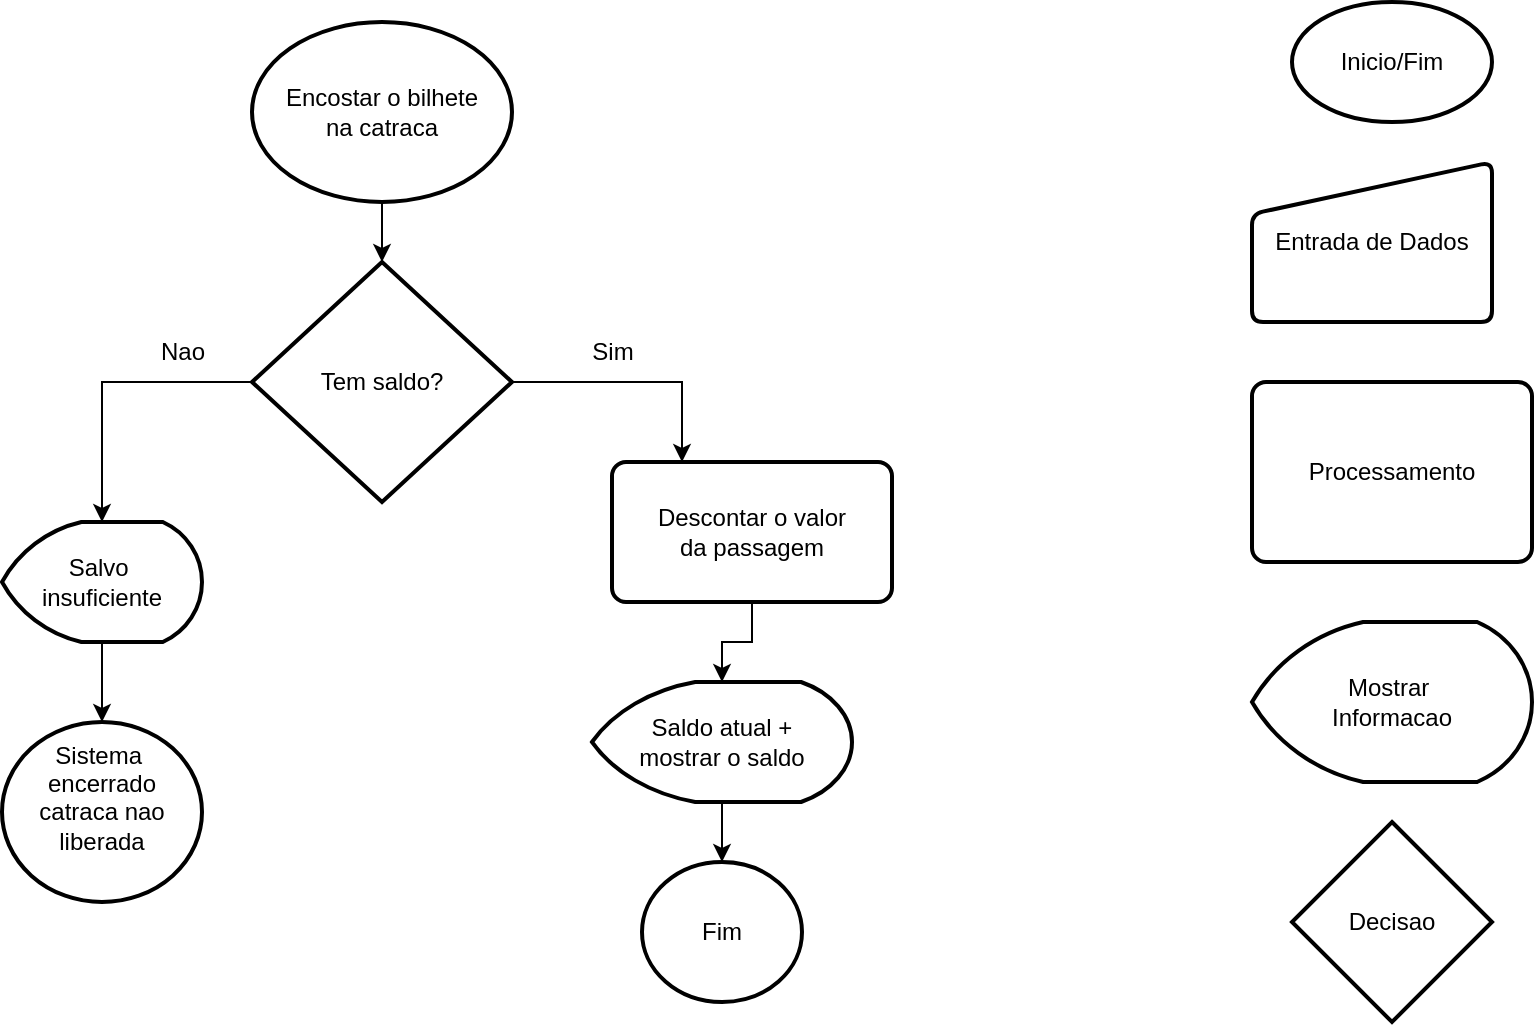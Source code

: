 <mxfile version="26.0.11" pages="8">
  <diagram name="Página-1" id="wPbqWuxjHs4o1zyo2OOi">
    <mxGraphModel dx="1050" dy="505" grid="1" gridSize="10" guides="1" tooltips="1" connect="1" arrows="1" fold="1" page="1" pageScale="1" pageWidth="827" pageHeight="1169" math="0" shadow="0">
      <root>
        <mxCell id="0" />
        <mxCell id="1" parent="0" />
        <mxCell id="4NkFLatkgoF2oea7ffIl-1" value="Inicio/Fim" style="strokeWidth=2;html=1;shape=mxgraph.flowchart.start_1;whiteSpace=wrap;" vertex="1" parent="1">
          <mxGeometry x="670" y="20" width="100" height="60" as="geometry" />
        </mxCell>
        <mxCell id="4NkFLatkgoF2oea7ffIl-2" value="Entrada de Dados" style="html=1;strokeWidth=2;shape=manualInput;whiteSpace=wrap;rounded=1;size=26;arcSize=11;" vertex="1" parent="1">
          <mxGeometry x="650" y="100" width="120" height="80" as="geometry" />
        </mxCell>
        <mxCell id="4NkFLatkgoF2oea7ffIl-3" value="Processamento" style="rounded=1;whiteSpace=wrap;html=1;absoluteArcSize=1;arcSize=14;strokeWidth=2;" vertex="1" parent="1">
          <mxGeometry x="650" y="210" width="140" height="90" as="geometry" />
        </mxCell>
        <mxCell id="4NkFLatkgoF2oea7ffIl-4" value="Mostrar&amp;nbsp;&lt;br&gt;Informacao" style="strokeWidth=2;html=1;shape=mxgraph.flowchart.display;whiteSpace=wrap;" vertex="1" parent="1">
          <mxGeometry x="650" y="330" width="140" height="80" as="geometry" />
        </mxCell>
        <mxCell id="4NkFLatkgoF2oea7ffIl-5" value="Decisao" style="strokeWidth=2;html=1;shape=mxgraph.flowchart.decision;whiteSpace=wrap;" vertex="1" parent="1">
          <mxGeometry x="670" y="430" width="100" height="100" as="geometry" />
        </mxCell>
        <mxCell id="4NkFLatkgoF2oea7ffIl-8" value="" style="edgeStyle=orthogonalEdgeStyle;rounded=0;orthogonalLoop=1;jettySize=auto;html=1;" edge="1" parent="1" source="4NkFLatkgoF2oea7ffIl-6" target="4NkFLatkgoF2oea7ffIl-7">
          <mxGeometry relative="1" as="geometry" />
        </mxCell>
        <mxCell id="4NkFLatkgoF2oea7ffIl-6" value="Encostar o bilhete&lt;br&gt;na catraca" style="strokeWidth=2;html=1;shape=mxgraph.flowchart.start_1;whiteSpace=wrap;" vertex="1" parent="1">
          <mxGeometry x="150" y="30" width="130" height="90" as="geometry" />
        </mxCell>
        <mxCell id="4NkFLatkgoF2oea7ffIl-12" value="" style="edgeStyle=orthogonalEdgeStyle;rounded=0;orthogonalLoop=1;jettySize=auto;html=1;" edge="1" parent="1" source="4NkFLatkgoF2oea7ffIl-7" target="4NkFLatkgoF2oea7ffIl-11">
          <mxGeometry relative="1" as="geometry" />
        </mxCell>
        <mxCell id="4NkFLatkgoF2oea7ffIl-20" value="" style="edgeStyle=orthogonalEdgeStyle;rounded=0;orthogonalLoop=1;jettySize=auto;html=1;entryX=0.25;entryY=0;entryDx=0;entryDy=0;" edge="1" parent="1" source="4NkFLatkgoF2oea7ffIl-7" target="4NkFLatkgoF2oea7ffIl-14">
          <mxGeometry relative="1" as="geometry">
            <mxPoint x="360" y="210" as="targetPoint" />
          </mxGeometry>
        </mxCell>
        <mxCell id="4NkFLatkgoF2oea7ffIl-7" value="Tem saldo?" style="strokeWidth=2;html=1;shape=mxgraph.flowchart.decision;whiteSpace=wrap;" vertex="1" parent="1">
          <mxGeometry x="150" y="150" width="130" height="120" as="geometry" />
        </mxCell>
        <mxCell id="4NkFLatkgoF2oea7ffIl-9" value="Sim" style="text;html=1;align=center;verticalAlign=middle;resizable=0;points=[];autosize=1;strokeColor=none;fillColor=none;" vertex="1" parent="1">
          <mxGeometry x="310" y="180" width="40" height="30" as="geometry" />
        </mxCell>
        <mxCell id="4NkFLatkgoF2oea7ffIl-10" value="Nao" style="text;html=1;align=center;verticalAlign=middle;resizable=0;points=[];autosize=1;strokeColor=none;fillColor=none;" vertex="1" parent="1">
          <mxGeometry x="90" y="180" width="50" height="30" as="geometry" />
        </mxCell>
        <mxCell id="hV-JdpFL3h3WL0cQhhzN-4" value="" style="edgeStyle=orthogonalEdgeStyle;rounded=0;orthogonalLoop=1;jettySize=auto;html=1;" edge="1" parent="1" source="4NkFLatkgoF2oea7ffIl-11" target="4NkFLatkgoF2oea7ffIl-13">
          <mxGeometry relative="1" as="geometry" />
        </mxCell>
        <mxCell id="4NkFLatkgoF2oea7ffIl-11" value="Salvo&amp;nbsp;&lt;br&gt;insuficiente" style="strokeWidth=2;html=1;shape=mxgraph.flowchart.display;whiteSpace=wrap;" vertex="1" parent="1">
          <mxGeometry x="25" y="280" width="100" height="60" as="geometry" />
        </mxCell>
        <mxCell id="4NkFLatkgoF2oea7ffIl-13" value="Sistema&amp;nbsp;&lt;br&gt;encerrado&lt;br&gt;catraca nao&lt;br&gt;liberada&lt;div&gt;&lt;br&gt;&lt;/div&gt;" style="strokeWidth=2;html=1;shape=mxgraph.flowchart.start_1;whiteSpace=wrap;" vertex="1" parent="1">
          <mxGeometry x="25" y="380" width="100" height="90" as="geometry" />
        </mxCell>
        <mxCell id="hV-JdpFL3h3WL0cQhhzN-2" value="" style="edgeStyle=orthogonalEdgeStyle;rounded=0;orthogonalLoop=1;jettySize=auto;html=1;" edge="1" parent="1" source="4NkFLatkgoF2oea7ffIl-14" target="4NkFLatkgoF2oea7ffIl-15">
          <mxGeometry relative="1" as="geometry" />
        </mxCell>
        <mxCell id="4NkFLatkgoF2oea7ffIl-14" value="Descontar o valor&lt;br&gt;da passagem" style="rounded=1;whiteSpace=wrap;html=1;absoluteArcSize=1;arcSize=14;strokeWidth=2;" vertex="1" parent="1">
          <mxGeometry x="330" y="250" width="140" height="70" as="geometry" />
        </mxCell>
        <mxCell id="hV-JdpFL3h3WL0cQhhzN-3" value="" style="edgeStyle=orthogonalEdgeStyle;rounded=0;orthogonalLoop=1;jettySize=auto;html=1;" edge="1" parent="1" source="4NkFLatkgoF2oea7ffIl-15" target="hV-JdpFL3h3WL0cQhhzN-1">
          <mxGeometry relative="1" as="geometry" />
        </mxCell>
        <mxCell id="4NkFLatkgoF2oea7ffIl-15" value="Saldo atual +&lt;br&gt;mostrar o saldo" style="strokeWidth=2;html=1;shape=mxgraph.flowchart.display;whiteSpace=wrap;" vertex="1" parent="1">
          <mxGeometry x="320" y="360" width="130" height="60" as="geometry" />
        </mxCell>
        <mxCell id="hV-JdpFL3h3WL0cQhhzN-1" value="Fim" style="strokeWidth=2;html=1;shape=mxgraph.flowchart.start_2;whiteSpace=wrap;" vertex="1" parent="1">
          <mxGeometry x="345" y="450" width="80" height="70" as="geometry" />
        </mxCell>
      </root>
    </mxGraphModel>
  </diagram>
  <diagram id="L8Ar_uqMpP9CforqNBy3" name="Página-2">
    <mxGraphModel dx="1050" dy="505" grid="1" gridSize="10" guides="1" tooltips="1" connect="1" arrows="1" fold="1" page="1" pageScale="1" pageWidth="827" pageHeight="1169" math="0" shadow="0">
      <root>
        <mxCell id="0" />
        <mxCell id="1" parent="0" />
        <mxCell id="jvnLOY_vbYM2R2xlQq3p-5" value="" style="edgeStyle=orthogonalEdgeStyle;rounded=0;orthogonalLoop=1;jettySize=auto;html=1;entryX=0.607;entryY=0.06;entryDx=0;entryDy=0;entryPerimeter=0;" edge="1" parent="1" source="HUEc0J28Nawr636oSUOV-1" target="jvnLOY_vbYM2R2xlQq3p-2">
          <mxGeometry relative="1" as="geometry" />
        </mxCell>
        <mxCell id="HUEc0J28Nawr636oSUOV-1" value="Inicio" style="strokeWidth=2;html=1;shape=mxgraph.flowchart.start_2;whiteSpace=wrap;" vertex="1" parent="1">
          <mxGeometry x="260" y="20" width="70" height="70" as="geometry" />
        </mxCell>
        <mxCell id="jvnLOY_vbYM2R2xlQq3p-14" value="" style="edgeStyle=orthogonalEdgeStyle;rounded=0;orthogonalLoop=1;jettySize=auto;html=1;" edge="1" parent="1" source="jvnLOY_vbYM2R2xlQq3p-1" target="jvnLOY_vbYM2R2xlQq3p-3">
          <mxGeometry relative="1" as="geometry" />
        </mxCell>
        <mxCell id="jvnLOY_vbYM2R2xlQq3p-1" value="n1" style="html=1;strokeWidth=2;shape=manualInput;whiteSpace=wrap;rounded=1;size=26;arcSize=11;" vertex="1" parent="1">
          <mxGeometry x="240" y="220" width="100" height="60" as="geometry" />
        </mxCell>
        <mxCell id="jvnLOY_vbYM2R2xlQq3p-9" value="" style="edgeStyle=orthogonalEdgeStyle;rounded=0;orthogonalLoop=1;jettySize=auto;html=1;" edge="1" parent="1" source="jvnLOY_vbYM2R2xlQq3p-2" target="jvnLOY_vbYM2R2xlQq3p-1">
          <mxGeometry relative="1" as="geometry" />
        </mxCell>
        <mxCell id="jvnLOY_vbYM2R2xlQq3p-2" value="Qual a primeira&lt;br&gt;nota?" style="strokeWidth=2;html=1;shape=mxgraph.flowchart.display;whiteSpace=wrap;" vertex="1" parent="1">
          <mxGeometry x="230" y="120" width="120" height="70" as="geometry" />
        </mxCell>
        <mxCell id="jvnLOY_vbYM2R2xlQq3p-15" value="" style="edgeStyle=orthogonalEdgeStyle;rounded=0;orthogonalLoop=1;jettySize=auto;html=1;" edge="1" parent="1" source="jvnLOY_vbYM2R2xlQq3p-3" target="jvnLOY_vbYM2R2xlQq3p-7">
          <mxGeometry relative="1" as="geometry" />
        </mxCell>
        <mxCell id="jvnLOY_vbYM2R2xlQq3p-3" value="Qual a segunda&lt;br&gt;nota?" style="strokeWidth=2;html=1;shape=mxgraph.flowchart.display;whiteSpace=wrap;" vertex="1" parent="1">
          <mxGeometry x="230" y="320" width="100" height="60" as="geometry" />
        </mxCell>
        <mxCell id="jvnLOY_vbYM2R2xlQq3p-17" value="" style="edgeStyle=orthogonalEdgeStyle;rounded=0;orthogonalLoop=1;jettySize=auto;html=1;" edge="1" parent="1" source="jvnLOY_vbYM2R2xlQq3p-4" target="jvnLOY_vbYM2R2xlQq3p-8">
          <mxGeometry relative="1" as="geometry" />
        </mxCell>
        <mxCell id="jvnLOY_vbYM2R2xlQq3p-4" value="Qual a terceira&lt;br&gt;nota?" style="strokeWidth=2;html=1;shape=mxgraph.flowchart.display;whiteSpace=wrap;" vertex="1" parent="1">
          <mxGeometry x="230" y="520" width="100" height="60" as="geometry" />
        </mxCell>
        <mxCell id="jvnLOY_vbYM2R2xlQq3p-16" value="" style="edgeStyle=orthogonalEdgeStyle;rounded=0;orthogonalLoop=1;jettySize=auto;html=1;" edge="1" parent="1" source="jvnLOY_vbYM2R2xlQq3p-7" target="jvnLOY_vbYM2R2xlQq3p-4">
          <mxGeometry relative="1" as="geometry" />
        </mxCell>
        <mxCell id="jvnLOY_vbYM2R2xlQq3p-7" value="n2" style="html=1;strokeWidth=2;shape=manualInput;whiteSpace=wrap;rounded=1;size=26;arcSize=11;" vertex="1" parent="1">
          <mxGeometry x="230" y="410" width="100" height="60" as="geometry" />
        </mxCell>
        <mxCell id="jvnLOY_vbYM2R2xlQq3p-8" value="n3" style="html=1;strokeWidth=2;shape=manualInput;whiteSpace=wrap;rounded=1;size=26;arcSize=11;" vertex="1" parent="1">
          <mxGeometry x="230" y="620" width="100" height="60" as="geometry" />
        </mxCell>
        <mxCell id="jvnLOY_vbYM2R2xlQq3p-23" value="" style="edgeStyle=orthogonalEdgeStyle;rounded=0;orthogonalLoop=1;jettySize=auto;html=1;" edge="1" parent="1" source="jvnLOY_vbYM2R2xlQq3p-18" target="jvnLOY_vbYM2R2xlQq3p-19">
          <mxGeometry relative="1" as="geometry">
            <Array as="points">
              <mxPoint x="280" y="750" />
              <mxPoint x="280" y="750" />
            </Array>
          </mxGeometry>
        </mxCell>
        <mxCell id="jvnLOY_vbYM2R2xlQq3p-18" value="" style="rounded=0;whiteSpace=wrap;html=1;fillColor=none;" vertex="1" parent="1">
          <mxGeometry x="185" y="10" width="225" height="720" as="geometry" />
        </mxCell>
        <mxCell id="jvnLOY_vbYM2R2xlQq3p-24" value="" style="edgeStyle=orthogonalEdgeStyle;rounded=0;orthogonalLoop=1;jettySize=auto;html=1;" edge="1" parent="1" source="jvnLOY_vbYM2R2xlQq3p-19" target="jvnLOY_vbYM2R2xlQq3p-22">
          <mxGeometry relative="1" as="geometry" />
        </mxCell>
        <mxCell id="jvnLOY_vbYM2R2xlQq3p-19" value="media = (n1&amp;nbsp; + n2 + n1) / 3" style="rounded=1;whiteSpace=wrap;html=1;absoluteArcSize=1;arcSize=14;strokeWidth=2;" vertex="1" parent="1">
          <mxGeometry x="192.5" y="790" width="175" height="70" as="geometry" />
        </mxCell>
        <mxCell id="jvnLOY_vbYM2R2xlQq3p-21" value="Entrada" style="text;html=1;align=center;verticalAlign=middle;resizable=0;points=[];autosize=1;strokeColor=none;fillColor=none;" vertex="1" parent="1">
          <mxGeometry x="344" y="700" width="70" height="30" as="geometry" />
        </mxCell>
        <mxCell id="jvnLOY_vbYM2R2xlQq3p-27" style="edgeStyle=orthogonalEdgeStyle;rounded=0;orthogonalLoop=1;jettySize=auto;html=1;" edge="1" parent="1" source="jvnLOY_vbYM2R2xlQq3p-22" target="jvnLOY_vbYM2R2xlQq3p-25">
          <mxGeometry relative="1" as="geometry" />
        </mxCell>
        <mxCell id="jvnLOY_vbYM2R2xlQq3p-22" value="media &amp;gt; 6" style="strokeWidth=2;html=1;shape=mxgraph.flowchart.decision;whiteSpace=wrap;" vertex="1" parent="1">
          <mxGeometry x="230" y="900" width="100" height="100" as="geometry" />
        </mxCell>
        <mxCell id="jvnLOY_vbYM2R2xlQq3p-25" value="Foi aprovado" style="strokeWidth=2;html=1;shape=mxgraph.flowchart.display;whiteSpace=wrap;" vertex="1" parent="1">
          <mxGeometry x="50" y="1030" width="100" height="60" as="geometry" />
        </mxCell>
        <mxCell id="jvnLOY_vbYM2R2xlQq3p-26" value="Foi reprovado" style="strokeWidth=2;html=1;shape=mxgraph.flowchart.display;whiteSpace=wrap;" vertex="1" parent="1">
          <mxGeometry x="400" y="1030" width="100" height="60" as="geometry" />
        </mxCell>
        <mxCell id="jvnLOY_vbYM2R2xlQq3p-28" style="edgeStyle=orthogonalEdgeStyle;rounded=0;orthogonalLoop=1;jettySize=auto;html=1;entryX=0.596;entryY=0.063;entryDx=0;entryDy=0;entryPerimeter=0;" edge="1" parent="1" source="jvnLOY_vbYM2R2xlQq3p-22" target="jvnLOY_vbYM2R2xlQq3p-26">
          <mxGeometry relative="1" as="geometry" />
        </mxCell>
        <mxCell id="jvnLOY_vbYM2R2xlQq3p-29" value="Sim" style="text;html=1;align=center;verticalAlign=middle;resizable=0;points=[];autosize=1;strokeColor=none;fillColor=none;" vertex="1" parent="1">
          <mxGeometry x="130" y="918" width="40" height="30" as="geometry" />
        </mxCell>
        <mxCell id="jvnLOY_vbYM2R2xlQq3p-30" value="Nao" style="text;html=1;align=center;verticalAlign=middle;resizable=0;points=[];autosize=1;strokeColor=none;fillColor=none;" vertex="1" parent="1">
          <mxGeometry x="367.5" y="918" width="50" height="30" as="geometry" />
        </mxCell>
        <mxCell id="jvnLOY_vbYM2R2xlQq3p-31" value="Sistema&amp;nbsp;&lt;br&gt;encerra" style="strokeWidth=2;html=1;shape=mxgraph.flowchart.start_2;whiteSpace=wrap;" vertex="1" parent="1">
          <mxGeometry x="250" y="1090" width="60" height="70" as="geometry" />
        </mxCell>
        <mxCell id="jvnLOY_vbYM2R2xlQq3p-33" style="edgeStyle=orthogonalEdgeStyle;rounded=0;orthogonalLoop=1;jettySize=auto;html=1;entryX=0;entryY=0.5;entryDx=0;entryDy=0;entryPerimeter=0;" edge="1" parent="1" source="jvnLOY_vbYM2R2xlQq3p-25" target="jvnLOY_vbYM2R2xlQq3p-31">
          <mxGeometry relative="1" as="geometry">
            <Array as="points">
              <mxPoint x="100" y="1125" />
            </Array>
          </mxGeometry>
        </mxCell>
        <mxCell id="jvnLOY_vbYM2R2xlQq3p-34" style="edgeStyle=orthogonalEdgeStyle;rounded=0;orthogonalLoop=1;jettySize=auto;html=1;entryX=1;entryY=0.5;entryDx=0;entryDy=0;entryPerimeter=0;" edge="1" parent="1" source="jvnLOY_vbYM2R2xlQq3p-26" target="jvnLOY_vbYM2R2xlQq3p-31">
          <mxGeometry relative="1" as="geometry">
            <Array as="points">
              <mxPoint x="460" y="1125" />
            </Array>
          </mxGeometry>
        </mxCell>
        <mxCell id="jvnLOY_vbYM2R2xlQq3p-35" value="" style="rounded=0;whiteSpace=wrap;html=1;fillColor=none;fontColor=#ffffff;strokeColor=#3700CC;dashed=1;" vertex="1" parent="1">
          <mxGeometry x="120" y="770" width="310" height="250" as="geometry" />
        </mxCell>
        <mxCell id="jvnLOY_vbYM2R2xlQq3p-36" value="Processamento" style="text;html=1;align=center;verticalAlign=middle;resizable=0;points=[];autosize=1;strokeColor=none;fillColor=none;" vertex="1" parent="1">
          <mxGeometry x="324" y="990" width="110" height="30" as="geometry" />
        </mxCell>
        <mxCell id="jvnLOY_vbYM2R2xlQq3p-37" value="" style="rounded=0;whiteSpace=wrap;html=1;fillColor=none;dashed=1;dashPattern=12 12;" vertex="1" parent="1">
          <mxGeometry x="10" y="1020" width="570" height="210" as="geometry" />
        </mxCell>
        <mxCell id="jvnLOY_vbYM2R2xlQq3p-39" value="Saida" style="text;html=1;align=center;verticalAlign=middle;resizable=0;points=[];autosize=1;strokeColor=none;fillColor=none;" vertex="1" parent="1">
          <mxGeometry x="520" y="1188" width="50" height="30" as="geometry" />
        </mxCell>
      </root>
    </mxGraphModel>
  </diagram>
  <diagram id="PdBsidQupcW4t0NVvoCs" name="Exercicio1-Retangulo">
    <mxGraphModel dx="1050" dy="505" grid="1" gridSize="10" guides="1" tooltips="1" connect="1" arrows="1" fold="1" page="1" pageScale="1" pageWidth="827" pageHeight="1169" math="0" shadow="0">
      <root>
        <mxCell id="0" />
        <mxCell id="1" parent="0" />
        <mxCell id="Pgixi6OoNrRlebEIAXSq-1" value="" style="edgeStyle=orthogonalEdgeStyle;rounded=0;orthogonalLoop=1;jettySize=auto;html=1;" edge="1" parent="1" source="cnlkbYlfklqTnn-p8EWs-1" target="3qV0_iEspJynMDeLYvIC-1">
          <mxGeometry relative="1" as="geometry" />
        </mxCell>
        <mxCell id="cnlkbYlfklqTnn-p8EWs-1" value="Inicio" style="strokeWidth=2;html=1;shape=mxgraph.flowchart.start_2;whiteSpace=wrap;" vertex="1" parent="1">
          <mxGeometry x="290" y="10" width="70" height="70" as="geometry" />
        </mxCell>
        <mxCell id="Pgixi6OoNrRlebEIAXSq-2" value="" style="edgeStyle=orthogonalEdgeStyle;rounded=0;orthogonalLoop=1;jettySize=auto;html=1;" edge="1" parent="1" source="3qV0_iEspJynMDeLYvIC-1" target="5dbsNz7SpcpKaR3IteIF-1">
          <mxGeometry relative="1" as="geometry" />
        </mxCell>
        <mxCell id="3qV0_iEspJynMDeLYvIC-1" value="Qual a largura&lt;br&gt;do terreno?" style="strokeWidth=2;html=1;shape=mxgraph.flowchart.display;whiteSpace=wrap;" vertex="1" parent="1">
          <mxGeometry x="260" y="120" width="130" height="60" as="geometry" />
        </mxCell>
        <mxCell id="Pgixi6OoNrRlebEIAXSq-3" value="" style="edgeStyle=orthogonalEdgeStyle;rounded=0;orthogonalLoop=1;jettySize=auto;html=1;" edge="1" parent="1" source="5dbsNz7SpcpKaR3IteIF-1" target="zf22RsGMJ8TBPqoc8z2X-1">
          <mxGeometry relative="1" as="geometry">
            <Array as="points">
              <mxPoint x="330" y="310" />
              <mxPoint x="330" y="310" />
            </Array>
          </mxGeometry>
        </mxCell>
        <mxCell id="5dbsNz7SpcpKaR3IteIF-1" value="largura" style="html=1;strokeWidth=2;shape=manualInput;whiteSpace=wrap;rounded=1;size=26;arcSize=11;" vertex="1" parent="1">
          <mxGeometry x="275" y="220" width="100" height="60" as="geometry" />
        </mxCell>
        <mxCell id="Pgixi6OoNrRlebEIAXSq-4" value="" style="edgeStyle=orthogonalEdgeStyle;rounded=0;orthogonalLoop=1;jettySize=auto;html=1;" edge="1" parent="1" source="zf22RsGMJ8TBPqoc8z2X-1" target="zf22RsGMJ8TBPqoc8z2X-2">
          <mxGeometry relative="1" as="geometry" />
        </mxCell>
        <mxCell id="zf22RsGMJ8TBPqoc8z2X-1" value="Qual a comprimento&lt;br&gt;do terreno?" style="strokeWidth=2;html=1;shape=mxgraph.flowchart.display;whiteSpace=wrap;" vertex="1" parent="1">
          <mxGeometry x="260" y="320" width="130" height="60" as="geometry" />
        </mxCell>
        <mxCell id="Pgixi6OoNrRlebEIAXSq-5" value="" style="edgeStyle=orthogonalEdgeStyle;rounded=0;orthogonalLoop=1;jettySize=auto;html=1;" edge="1" parent="1" source="zf22RsGMJ8TBPqoc8z2X-2" target="A3aLAHWIlkc-f0rtexO7-1">
          <mxGeometry relative="1" as="geometry" />
        </mxCell>
        <mxCell id="zf22RsGMJ8TBPqoc8z2X-2" value="comprimento" style="html=1;strokeWidth=2;shape=manualInput;whiteSpace=wrap;rounded=1;size=26;arcSize=11;" vertex="1" parent="1">
          <mxGeometry x="275" y="410" width="100" height="60" as="geometry" />
        </mxCell>
        <mxCell id="Pgixi6OoNrRlebEIAXSq-6" value="" style="edgeStyle=orthogonalEdgeStyle;rounded=0;orthogonalLoop=1;jettySize=auto;html=1;" edge="1" parent="1" source="A3aLAHWIlkc-f0rtexO7-1" target="lKNz607D_D9hZCB6AbGe-1">
          <mxGeometry relative="1" as="geometry">
            <Array as="points">
              <mxPoint x="325" y="660" />
              <mxPoint x="325" y="660" />
            </Array>
          </mxGeometry>
        </mxCell>
        <mxCell id="A3aLAHWIlkc-f0rtexO7-1" value="area do terreno = largura * comprimento" style="rounded=1;whiteSpace=wrap;html=1;absoluteArcSize=1;arcSize=14;strokeWidth=2;" vertex="1" parent="1">
          <mxGeometry x="217.5" y="520" width="215" height="100" as="geometry" />
        </mxCell>
        <mxCell id="Pgixi6OoNrRlebEIAXSq-7" value="" style="edgeStyle=orthogonalEdgeStyle;rounded=0;orthogonalLoop=1;jettySize=auto;html=1;" edge="1" parent="1" source="lKNz607D_D9hZCB6AbGe-1" target="fHJKj2kxv6kww0OKX5-J-1">
          <mxGeometry relative="1" as="geometry">
            <Array as="points">
              <mxPoint x="325" y="780" />
              <mxPoint x="325" y="780" />
            </Array>
          </mxGeometry>
        </mxCell>
        <mxCell id="lKNz607D_D9hZCB6AbGe-1" value="area do terreno" style="strokeWidth=2;html=1;shape=mxgraph.flowchart.display;whiteSpace=wrap;" vertex="1" parent="1">
          <mxGeometry x="260" y="670" width="130" height="80" as="geometry" />
        </mxCell>
        <mxCell id="fHJKj2kxv6kww0OKX5-J-1" value="Sistema&lt;br&gt;encerra" style="strokeWidth=2;html=1;shape=mxgraph.flowchart.start_2;whiteSpace=wrap;" vertex="1" parent="1">
          <mxGeometry x="290" y="790" width="80" height="70" as="geometry" />
        </mxCell>
      </root>
    </mxGraphModel>
  </diagram>
  <diagram id="BUoeNUcVT0eSFCUWSOWH" name="Exercicio2-IdadeDias">
    <mxGraphModel dx="1050" dy="505" grid="1" gridSize="10" guides="1" tooltips="1" connect="1" arrows="1" fold="1" page="1" pageScale="1" pageWidth="827" pageHeight="1169" math="0" shadow="0">
      <root>
        <mxCell id="0" />
        <mxCell id="1" parent="0" />
        <mxCell id="xt0E6pduPfJv0PuoVU66-2" value="" style="edgeStyle=orthogonalEdgeStyle;rounded=0;orthogonalLoop=1;jettySize=auto;html=1;" edge="1" parent="1" source="p6b-Yi9hyY54ggk10Sgt-1" target="WMOrZwqoMXkHlz8qo3DY-1">
          <mxGeometry relative="1" as="geometry" />
        </mxCell>
        <mxCell id="p6b-Yi9hyY54ggk10Sgt-1" value="Inicio" style="strokeWidth=2;html=1;shape=mxgraph.flowchart.start_2;whiteSpace=wrap;" vertex="1" parent="1">
          <mxGeometry x="290" y="10" width="70" height="70" as="geometry" />
        </mxCell>
        <mxCell id="OaM87UFpiDYUxkJL1nRx-1" value="Sistema&lt;br&gt;encerra" style="strokeWidth=2;html=1;shape=mxgraph.flowchart.start_2;whiteSpace=wrap;" vertex="1" parent="1">
          <mxGeometry x="285" y="620" width="80" height="70" as="geometry" />
        </mxCell>
        <mxCell id="xt0E6pduPfJv0PuoVU66-3" value="" style="edgeStyle=orthogonalEdgeStyle;rounded=0;orthogonalLoop=1;jettySize=auto;html=1;" edge="1" parent="1" source="WMOrZwqoMXkHlz8qo3DY-1" target="P_gIsNI3iI9SG3yy5HjH-1">
          <mxGeometry relative="1" as="geometry" />
        </mxCell>
        <mxCell id="WMOrZwqoMXkHlz8qo3DY-1" value="Qual sua idade?" style="strokeWidth=2;html=1;shape=mxgraph.flowchart.display;whiteSpace=wrap;" vertex="1" parent="1">
          <mxGeometry x="260" y="120" width="130" height="60" as="geometry" />
        </mxCell>
        <mxCell id="xt0E6pduPfJv0PuoVU66-4" value="" style="edgeStyle=orthogonalEdgeStyle;rounded=0;orthogonalLoop=1;jettySize=auto;html=1;" edge="1" parent="1" source="P_gIsNI3iI9SG3yy5HjH-1" target="PGq6iroY4ReFkaSgBDFG-1">
          <mxGeometry relative="1" as="geometry" />
        </mxCell>
        <mxCell id="P_gIsNI3iI9SG3yy5HjH-1" value="idade" style="html=1;strokeWidth=2;shape=manualInput;whiteSpace=wrap;rounded=1;size=26;arcSize=11;" vertex="1" parent="1">
          <mxGeometry x="275" y="220" width="100" height="60" as="geometry" />
        </mxCell>
        <mxCell id="xt0E6pduPfJv0PuoVU66-5" value="" style="edgeStyle=orthogonalEdgeStyle;rounded=0;orthogonalLoop=1;jettySize=auto;html=1;" edge="1" parent="1" source="PGq6iroY4ReFkaSgBDFG-1" target="xt0E6pduPfJv0PuoVU66-1">
          <mxGeometry relative="1" as="geometry" />
        </mxCell>
        <mxCell id="PGq6iroY4ReFkaSgBDFG-1" value="Dias de vida = idade * 365" style="rounded=1;whiteSpace=wrap;html=1;absoluteArcSize=1;arcSize=14;strokeWidth=2;" vertex="1" parent="1">
          <mxGeometry x="234" y="330" width="180" height="100" as="geometry" />
        </mxCell>
        <mxCell id="xt0E6pduPfJv0PuoVU66-6" value="" style="edgeStyle=orthogonalEdgeStyle;rounded=0;orthogonalLoop=1;jettySize=auto;html=1;" edge="1" parent="1" source="xt0E6pduPfJv0PuoVU66-1" target="OaM87UFpiDYUxkJL1nRx-1">
          <mxGeometry relative="1" as="geometry" />
        </mxCell>
        <mxCell id="xt0E6pduPfJv0PuoVU66-1" value="Dias de vida" style="strokeWidth=2;html=1;shape=mxgraph.flowchart.display;whiteSpace=wrap;" vertex="1" parent="1">
          <mxGeometry x="259" y="490" width="130" height="80" as="geometry" />
        </mxCell>
      </root>
    </mxGraphModel>
  </diagram>
  <diagram id="l1l_6eMtIrMVYSGLiXYi" name="Exercicio3-IdadeDiasMes">
    <mxGraphModel dx="1050" dy="505" grid="1" gridSize="10" guides="1" tooltips="1" connect="1" arrows="1" fold="1" page="1" pageScale="1" pageWidth="827" pageHeight="1169" math="0" shadow="0">
      <root>
        <mxCell id="0" />
        <mxCell id="1" parent="0" />
        <mxCell id="lVfmLVC8kWd22XSFikqb-1" value="" style="edgeStyle=orthogonalEdgeStyle;rounded=0;orthogonalLoop=1;jettySize=auto;html=1;" edge="1" parent="1" source="lVfmLVC8kWd22XSFikqb-2" target="lVfmLVC8kWd22XSFikqb-5">
          <mxGeometry relative="1" as="geometry" />
        </mxCell>
        <mxCell id="lVfmLVC8kWd22XSFikqb-2" value="Inicio" style="strokeWidth=2;html=1;shape=mxgraph.flowchart.start_2;whiteSpace=wrap;" vertex="1" parent="1">
          <mxGeometry x="290" y="10" width="70" height="70" as="geometry" />
        </mxCell>
        <mxCell id="lVfmLVC8kWd22XSFikqb-3" value="Sistema&lt;br&gt;encerra" style="strokeWidth=2;html=1;shape=mxgraph.flowchart.start_2;whiteSpace=wrap;" vertex="1" parent="1">
          <mxGeometry x="285" y="620" width="80" height="70" as="geometry" />
        </mxCell>
        <mxCell id="lVfmLVC8kWd22XSFikqb-4" value="" style="edgeStyle=orthogonalEdgeStyle;rounded=0;orthogonalLoop=1;jettySize=auto;html=1;" edge="1" parent="1" source="lVfmLVC8kWd22XSFikqb-5" target="lVfmLVC8kWd22XSFikqb-7">
          <mxGeometry relative="1" as="geometry" />
        </mxCell>
        <mxCell id="lVfmLVC8kWd22XSFikqb-5" value="Qual sua idade?" style="strokeWidth=2;html=1;shape=mxgraph.flowchart.display;whiteSpace=wrap;" vertex="1" parent="1">
          <mxGeometry x="260" y="120" width="130" height="60" as="geometry" />
        </mxCell>
        <mxCell id="lVfmLVC8kWd22XSFikqb-6" value="" style="edgeStyle=orthogonalEdgeStyle;rounded=0;orthogonalLoop=1;jettySize=auto;html=1;" edge="1" parent="1" source="lVfmLVC8kWd22XSFikqb-7" target="lVfmLVC8kWd22XSFikqb-9">
          <mxGeometry relative="1" as="geometry" />
        </mxCell>
        <mxCell id="lVfmLVC8kWd22XSFikqb-7" value="idade" style="html=1;strokeWidth=2;shape=manualInput;whiteSpace=wrap;rounded=1;size=26;arcSize=11;" vertex="1" parent="1">
          <mxGeometry x="275" y="220" width="100" height="60" as="geometry" />
        </mxCell>
        <mxCell id="lVfmLVC8kWd22XSFikqb-8" value="" style="edgeStyle=orthogonalEdgeStyle;rounded=0;orthogonalLoop=1;jettySize=auto;html=1;" edge="1" parent="1" source="lVfmLVC8kWd22XSFikqb-9" target="lVfmLVC8kWd22XSFikqb-11">
          <mxGeometry relative="1" as="geometry" />
        </mxCell>
        <mxCell id="lVfmLVC8kWd22XSFikqb-9" value="Dias de vida = idade * 365&lt;br&gt;Meses de vida = idade * 12" style="rounded=1;whiteSpace=wrap;html=1;absoluteArcSize=1;arcSize=14;strokeWidth=2;" vertex="1" parent="1">
          <mxGeometry x="235" y="350" width="180" height="100" as="geometry" />
        </mxCell>
        <mxCell id="lVfmLVC8kWd22XSFikqb-10" value="" style="edgeStyle=orthogonalEdgeStyle;rounded=0;orthogonalLoop=1;jettySize=auto;html=1;" edge="1" parent="1" source="lVfmLVC8kWd22XSFikqb-11" target="lVfmLVC8kWd22XSFikqb-3">
          <mxGeometry relative="1" as="geometry" />
        </mxCell>
        <mxCell id="lVfmLVC8kWd22XSFikqb-11" value="Dias de vida" style="strokeWidth=2;html=1;shape=mxgraph.flowchart.display;whiteSpace=wrap;" vertex="1" parent="1">
          <mxGeometry x="259" y="490" width="130" height="80" as="geometry" />
        </mxCell>
      </root>
    </mxGraphModel>
  </diagram>
  <diagram id="UwiiQ2qGFdT08PBLgPNb" name="Exercicio4-MediaNotas">
    <mxGraphModel dx="1050" dy="505" grid="1" gridSize="10" guides="1" tooltips="1" connect="1" arrows="1" fold="1" page="1" pageScale="1" pageWidth="827" pageHeight="1169" math="0" shadow="0">
      <root>
        <mxCell id="0" />
        <mxCell id="1" parent="0" />
        <mxCell id="gbmpCkEZdK05YITIbQlb-4" value="" style="edgeStyle=orthogonalEdgeStyle;rounded=0;orthogonalLoop=1;jettySize=auto;html=1;" edge="1" parent="1" source="t_c-UjKh665pfvPylZ0A-1" target="cJKpXJ9EHcK1LKKgqI60-1">
          <mxGeometry relative="1" as="geometry" />
        </mxCell>
        <mxCell id="t_c-UjKh665pfvPylZ0A-1" value="Inicio" style="strokeWidth=2;html=1;shape=mxgraph.flowchart.start_2;whiteSpace=wrap;" vertex="1" parent="1">
          <mxGeometry x="290" y="10" width="70" height="70" as="geometry" />
        </mxCell>
        <mxCell id="1KNSAyN6cPlgL4AoIS1a-1" value="Sistema&lt;br&gt;encerra" style="strokeWidth=2;html=1;shape=mxgraph.flowchart.start_2;whiteSpace=wrap;" vertex="1" parent="1">
          <mxGeometry x="285" y="1040" width="80" height="70" as="geometry" />
        </mxCell>
        <mxCell id="gbmpCkEZdK05YITIbQlb-5" value="" style="edgeStyle=orthogonalEdgeStyle;rounded=0;orthogonalLoop=1;jettySize=auto;html=1;" edge="1" parent="1" source="cJKpXJ9EHcK1LKKgqI60-1" target="gbmpCkEZdK05YITIbQlb-1">
          <mxGeometry relative="1" as="geometry" />
        </mxCell>
        <mxCell id="cJKpXJ9EHcK1LKKgqI60-1" value="Qual a primeira nota?" style="strokeWidth=2;html=1;shape=mxgraph.flowchart.display;whiteSpace=wrap;" vertex="1" parent="1">
          <mxGeometry x="260" y="120" width="130" height="60" as="geometry" />
        </mxCell>
        <mxCell id="gbmpCkEZdK05YITIbQlb-7" value="" style="edgeStyle=orthogonalEdgeStyle;rounded=0;orthogonalLoop=1;jettySize=auto;html=1;" edge="1" parent="1" source="cJKpXJ9EHcK1LKKgqI60-2" target="gbmpCkEZdK05YITIbQlb-2">
          <mxGeometry relative="1" as="geometry" />
        </mxCell>
        <mxCell id="cJKpXJ9EHcK1LKKgqI60-2" value="Qual a segunda nota?" style="strokeWidth=2;html=1;shape=mxgraph.flowchart.display;whiteSpace=wrap;" vertex="1" parent="1">
          <mxGeometry x="260" y="330" width="130" height="60" as="geometry" />
        </mxCell>
        <mxCell id="gbmpCkEZdK05YITIbQlb-9" value="" style="edgeStyle=orthogonalEdgeStyle;rounded=0;orthogonalLoop=1;jettySize=auto;html=1;" edge="1" parent="1" source="cJKpXJ9EHcK1LKKgqI60-3" target="gbmpCkEZdK05YITIbQlb-3">
          <mxGeometry relative="1" as="geometry" />
        </mxCell>
        <mxCell id="cJKpXJ9EHcK1LKKgqI60-3" value="Qual a terceira nota?" style="strokeWidth=2;html=1;shape=mxgraph.flowchart.display;whiteSpace=wrap;" vertex="1" parent="1">
          <mxGeometry x="260" y="540" width="130" height="60" as="geometry" />
        </mxCell>
        <mxCell id="gbmpCkEZdK05YITIbQlb-6" value="" style="edgeStyle=orthogonalEdgeStyle;rounded=0;orthogonalLoop=1;jettySize=auto;html=1;" edge="1" parent="1" source="gbmpCkEZdK05YITIbQlb-1" target="cJKpXJ9EHcK1LKKgqI60-2">
          <mxGeometry relative="1" as="geometry" />
        </mxCell>
        <mxCell id="gbmpCkEZdK05YITIbQlb-1" value="n1" style="html=1;strokeWidth=2;shape=manualInput;whiteSpace=wrap;rounded=1;size=26;arcSize=11;" vertex="1" parent="1">
          <mxGeometry x="275" y="220" width="100" height="60" as="geometry" />
        </mxCell>
        <mxCell id="gbmpCkEZdK05YITIbQlb-8" value="" style="edgeStyle=orthogonalEdgeStyle;rounded=0;orthogonalLoop=1;jettySize=auto;html=1;" edge="1" parent="1" source="gbmpCkEZdK05YITIbQlb-2" target="cJKpXJ9EHcK1LKKgqI60-3">
          <mxGeometry relative="1" as="geometry" />
        </mxCell>
        <mxCell id="gbmpCkEZdK05YITIbQlb-2" value="n2" style="html=1;strokeWidth=2;shape=manualInput;whiteSpace=wrap;rounded=1;size=26;arcSize=11;" vertex="1" parent="1">
          <mxGeometry x="275" y="440" width="100" height="60" as="geometry" />
        </mxCell>
        <mxCell id="WV__lBBxOkML5VGui3Rz-2" value="" style="edgeStyle=orthogonalEdgeStyle;rounded=0;orthogonalLoop=1;jettySize=auto;html=1;" edge="1" parent="1" source="gbmpCkEZdK05YITIbQlb-3" target="WV__lBBxOkML5VGui3Rz-1">
          <mxGeometry relative="1" as="geometry" />
        </mxCell>
        <mxCell id="gbmpCkEZdK05YITIbQlb-3" value="n3" style="html=1;strokeWidth=2;shape=manualInput;whiteSpace=wrap;rounded=1;size=26;arcSize=11;" vertex="1" parent="1">
          <mxGeometry x="275" y="640" width="100" height="60" as="geometry" />
        </mxCell>
        <mxCell id="s2xxZX-62Ty9qz8Yk8B8-2" value="" style="edgeStyle=orthogonalEdgeStyle;rounded=0;orthogonalLoop=1;jettySize=auto;html=1;" edge="1" parent="1" source="WV__lBBxOkML5VGui3Rz-1" target="s2xxZX-62Ty9qz8Yk8B8-1">
          <mxGeometry relative="1" as="geometry" />
        </mxCell>
        <mxCell id="WV__lBBxOkML5VGui3Rz-1" value="media = (n1 + n2 + n3) / 3" style="rounded=1;whiteSpace=wrap;html=1;absoluteArcSize=1;arcSize=14;strokeWidth=2;" vertex="1" parent="1">
          <mxGeometry x="212.5" y="770" width="225" height="100" as="geometry" />
        </mxCell>
        <mxCell id="s2xxZX-62Ty9qz8Yk8B8-3" value="" style="edgeStyle=orthogonalEdgeStyle;rounded=0;orthogonalLoop=1;jettySize=auto;html=1;" edge="1" parent="1" source="s2xxZX-62Ty9qz8Yk8B8-1" target="1KNSAyN6cPlgL4AoIS1a-1">
          <mxGeometry relative="1" as="geometry" />
        </mxCell>
        <mxCell id="s2xxZX-62Ty9qz8Yk8B8-1" value="media" style="strokeWidth=2;html=1;shape=mxgraph.flowchart.display;whiteSpace=wrap;" vertex="1" parent="1">
          <mxGeometry x="250" y="920" width="140" height="80" as="geometry" />
        </mxCell>
      </root>
    </mxGraphModel>
  </diagram>
  <diagram id="_OuE6i6gXQuZ43DqUu8t" name="Exercicio5-MsgAprovado">
    <mxGraphModel dx="1050" dy="505" grid="1" gridSize="10" guides="1" tooltips="1" connect="1" arrows="1" fold="1" page="1" pageScale="1" pageWidth="827" pageHeight="1169" math="0" shadow="0">
      <root>
        <mxCell id="0" />
        <mxCell id="1" parent="0" />
        <mxCell id="-Jp1rmSHCOEiJNwb_RMQ-1" value="Sistema&lt;br&gt;encerra" style="strokeWidth=2;html=1;shape=mxgraph.flowchart.start_2;whiteSpace=wrap;" vertex="1" parent="1">
          <mxGeometry x="270" y="780" width="80" height="70" as="geometry" />
        </mxCell>
        <mxCell id="ysfBKrlLP1sn-4huoZ2V-1" value="" style="edgeStyle=orthogonalEdgeStyle;rounded=0;orthogonalLoop=1;jettySize=auto;html=1;" edge="1" parent="1" source="pi4afRtfoIjh4Gk_lpA--1" target="pi4afRtfoIjh4Gk_lpA--2">
          <mxGeometry relative="1" as="geometry" />
        </mxCell>
        <mxCell id="pi4afRtfoIjh4Gk_lpA--1" value="Inicio" style="strokeWidth=2;html=1;shape=mxgraph.flowchart.start_2;whiteSpace=wrap;" vertex="1" parent="1">
          <mxGeometry x="290" y="10" width="70" height="70" as="geometry" />
        </mxCell>
        <mxCell id="ysfBKrlLP1sn-4huoZ2V-2" style="edgeStyle=orthogonalEdgeStyle;rounded=0;orthogonalLoop=1;jettySize=auto;html=1;" edge="1" parent="1" source="pi4afRtfoIjh4Gk_lpA--2" target="pi4afRtfoIjh4Gk_lpA--3">
          <mxGeometry relative="1" as="geometry" />
        </mxCell>
        <mxCell id="pi4afRtfoIjh4Gk_lpA--2" value="Qual a media do&lt;br&gt;aluno:" style="strokeWidth=2;html=1;shape=mxgraph.flowchart.display;whiteSpace=wrap;" vertex="1" parent="1">
          <mxGeometry x="260" y="120" width="130" height="60" as="geometry" />
        </mxCell>
        <mxCell id="pi4afRtfoIjh4Gk_lpA--3" value="media" style="html=1;strokeWidth=2;shape=manualInput;whiteSpace=wrap;rounded=1;size=26;arcSize=11;" vertex="1" parent="1">
          <mxGeometry x="275" y="220" width="100" height="60" as="geometry" />
        </mxCell>
        <mxCell id="lA9rvkA63wtKfrcM8k4V-1" value="media &amp;gt; 5" style="strokeWidth=2;html=1;shape=mxgraph.flowchart.decision;whiteSpace=wrap;" vertex="1" parent="1">
          <mxGeometry x="275" y="320" width="100" height="100" as="geometry" />
        </mxCell>
        <mxCell id="ZA1-He60QynQt2bWgy3q-1" value="Aprovado" style="strokeWidth=2;html=1;shape=mxgraph.flowchart.display;whiteSpace=wrap;" vertex="1" parent="1">
          <mxGeometry x="60" y="370" width="140" height="80" as="geometry" />
        </mxCell>
      </root>
    </mxGraphModel>
  </diagram>
  <diagram id="UYGeozeWtvzhfBiowrHS" name="Exercicio6-xxxx">
    <mxGraphModel dx="1050" dy="505" grid="1" gridSize="10" guides="1" tooltips="1" connect="1" arrows="1" fold="1" page="1" pageScale="1" pageWidth="827" pageHeight="1169" math="0" shadow="0">
      <root>
        <mxCell id="0" />
        <mxCell id="1" parent="0" />
        <mxCell id="0IuDZZiMK-UAdpMvVCPc-1" value="Inicio" style="strokeWidth=2;html=1;shape=mxgraph.flowchart.start_2;whiteSpace=wrap;" vertex="1" parent="1">
          <mxGeometry x="290" y="10" width="70" height="70" as="geometry" />
        </mxCell>
        <mxCell id="pHg4HAyw978tc1qVPSdd-1" value="Sistema&lt;br&gt;encerra" style="strokeWidth=2;html=1;shape=mxgraph.flowchart.start_2;whiteSpace=wrap;" vertex="1" parent="1">
          <mxGeometry x="270" y="780" width="80" height="70" as="geometry" />
        </mxCell>
      </root>
    </mxGraphModel>
  </diagram>
</mxfile>
